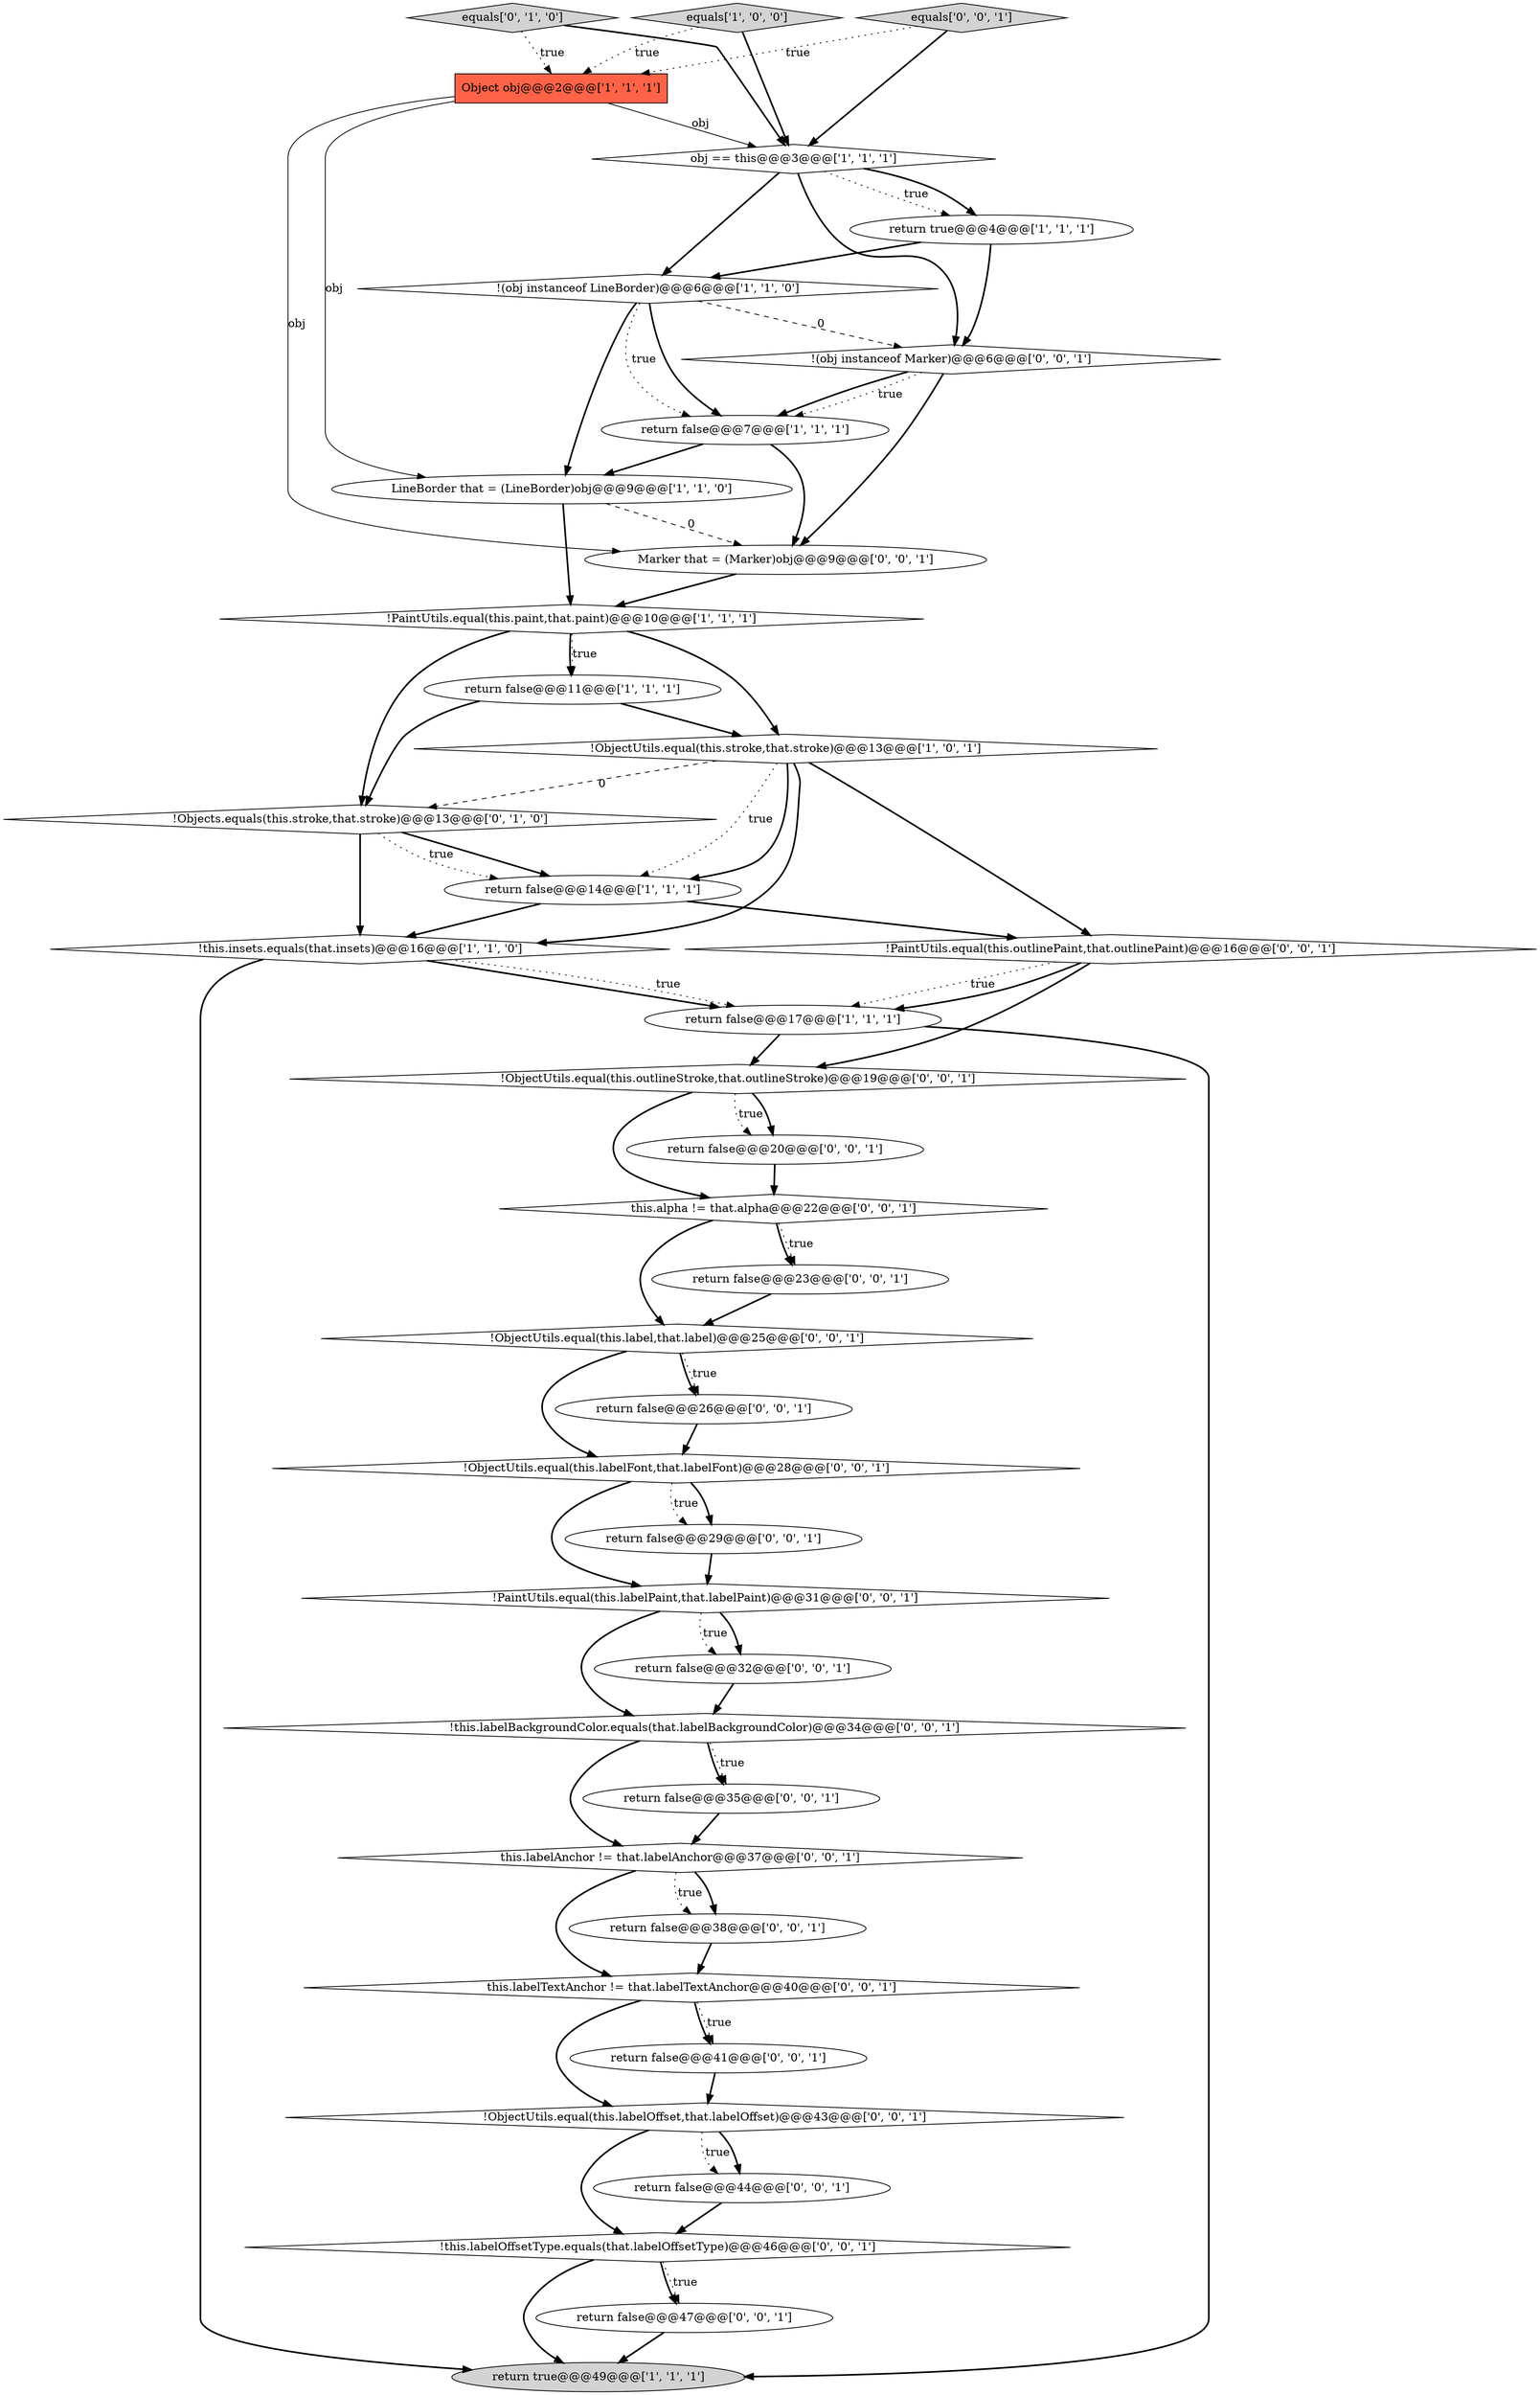 digraph {
2 [style = filled, label = "return false@@@7@@@['1', '1', '1']", fillcolor = white, shape = ellipse image = "AAA0AAABBB1BBB"];
10 [style = filled, label = "!PaintUtils.equal(this.paint,that.paint)@@@10@@@['1', '1', '1']", fillcolor = white, shape = diamond image = "AAA0AAABBB1BBB"];
31 [style = filled, label = "return false@@@41@@@['0', '0', '1']", fillcolor = white, shape = ellipse image = "AAA0AAABBB3BBB"];
29 [style = filled, label = "return false@@@29@@@['0', '0', '1']", fillcolor = white, shape = ellipse image = "AAA0AAABBB3BBB"];
5 [style = filled, label = "return false@@@11@@@['1', '1', '1']", fillcolor = white, shape = ellipse image = "AAA0AAABBB1BBB"];
20 [style = filled, label = "return false@@@23@@@['0', '0', '1']", fillcolor = white, shape = ellipse image = "AAA0AAABBB3BBB"];
7 [style = filled, label = "LineBorder that = (LineBorder)obj@@@9@@@['1', '1', '0']", fillcolor = white, shape = ellipse image = "AAA0AAABBB1BBB"];
26 [style = filled, label = "return false@@@47@@@['0', '0', '1']", fillcolor = white, shape = ellipse image = "AAA0AAABBB3BBB"];
28 [style = filled, label = "return false@@@32@@@['0', '0', '1']", fillcolor = white, shape = ellipse image = "AAA0AAABBB3BBB"];
4 [style = filled, label = "obj == this@@@3@@@['1', '1', '1']", fillcolor = white, shape = diamond image = "AAA0AAABBB1BBB"];
17 [style = filled, label = "return false@@@26@@@['0', '0', '1']", fillcolor = white, shape = ellipse image = "AAA0AAABBB3BBB"];
34 [style = filled, label = "!ObjectUtils.equal(this.labelOffset,that.labelOffset)@@@43@@@['0', '0', '1']", fillcolor = white, shape = diamond image = "AAA0AAABBB3BBB"];
1 [style = filled, label = "return true@@@4@@@['1', '1', '1']", fillcolor = white, shape = ellipse image = "AAA0AAABBB1BBB"];
11 [style = filled, label = "!ObjectUtils.equal(this.stroke,that.stroke)@@@13@@@['1', '0', '1']", fillcolor = white, shape = diamond image = "AAA0AAABBB1BBB"];
35 [style = filled, label = "!PaintUtils.equal(this.outlinePaint,that.outlinePaint)@@@16@@@['0', '0', '1']", fillcolor = white, shape = diamond image = "AAA0AAABBB3BBB"];
39 [style = filled, label = "!this.labelBackgroundColor.equals(that.labelBackgroundColor)@@@34@@@['0', '0', '1']", fillcolor = white, shape = diamond image = "AAA0AAABBB3BBB"];
14 [style = filled, label = "equals['0', '1', '0']", fillcolor = lightgray, shape = diamond image = "AAA0AAABBB2BBB"];
21 [style = filled, label = "!ObjectUtils.equal(this.label,that.label)@@@25@@@['0', '0', '1']", fillcolor = white, shape = diamond image = "AAA0AAABBB3BBB"];
37 [style = filled, label = "!this.labelOffsetType.equals(that.labelOffsetType)@@@46@@@['0', '0', '1']", fillcolor = white, shape = diamond image = "AAA0AAABBB3BBB"];
30 [style = filled, label = "!ObjectUtils.equal(this.labelFont,that.labelFont)@@@28@@@['0', '0', '1']", fillcolor = white, shape = diamond image = "AAA0AAABBB3BBB"];
15 [style = filled, label = "!Objects.equals(this.stroke,that.stroke)@@@13@@@['0', '1', '0']", fillcolor = white, shape = diamond image = "AAA1AAABBB2BBB"];
22 [style = filled, label = "this.alpha != that.alpha@@@22@@@['0', '0', '1']", fillcolor = white, shape = diamond image = "AAA0AAABBB3BBB"];
13 [style = filled, label = "return true@@@49@@@['1', '1', '1']", fillcolor = lightgray, shape = ellipse image = "AAA0AAABBB1BBB"];
18 [style = filled, label = "return false@@@35@@@['0', '0', '1']", fillcolor = white, shape = ellipse image = "AAA0AAABBB3BBB"];
36 [style = filled, label = "!(obj instanceof Marker)@@@6@@@['0', '0', '1']", fillcolor = white, shape = diamond image = "AAA0AAABBB3BBB"];
25 [style = filled, label = "this.labelTextAnchor != that.labelTextAnchor@@@40@@@['0', '0', '1']", fillcolor = white, shape = diamond image = "AAA0AAABBB3BBB"];
19 [style = filled, label = "!PaintUtils.equal(this.labelPaint,that.labelPaint)@@@31@@@['0', '0', '1']", fillcolor = white, shape = diamond image = "AAA0AAABBB3BBB"];
9 [style = filled, label = "return false@@@17@@@['1', '1', '1']", fillcolor = white, shape = ellipse image = "AAA0AAABBB1BBB"];
16 [style = filled, label = "Marker that = (Marker)obj@@@9@@@['0', '0', '1']", fillcolor = white, shape = ellipse image = "AAA0AAABBB3BBB"];
32 [style = filled, label = "return false@@@44@@@['0', '0', '1']", fillcolor = white, shape = ellipse image = "AAA0AAABBB3BBB"];
24 [style = filled, label = "return false@@@38@@@['0', '0', '1']", fillcolor = white, shape = ellipse image = "AAA0AAABBB3BBB"];
12 [style = filled, label = "Object obj@@@2@@@['1', '1', '1']", fillcolor = tomato, shape = box image = "AAA0AAABBB1BBB"];
8 [style = filled, label = "return false@@@14@@@['1', '1', '1']", fillcolor = white, shape = ellipse image = "AAA0AAABBB1BBB"];
0 [style = filled, label = "equals['1', '0', '0']", fillcolor = lightgray, shape = diamond image = "AAA0AAABBB1BBB"];
23 [style = filled, label = "equals['0', '0', '1']", fillcolor = lightgray, shape = diamond image = "AAA0AAABBB3BBB"];
6 [style = filled, label = "!(obj instanceof LineBorder)@@@6@@@['1', '1', '0']", fillcolor = white, shape = diamond image = "AAA0AAABBB1BBB"];
27 [style = filled, label = "this.labelAnchor != that.labelAnchor@@@37@@@['0', '0', '1']", fillcolor = white, shape = diamond image = "AAA0AAABBB3BBB"];
38 [style = filled, label = "!ObjectUtils.equal(this.outlineStroke,that.outlineStroke)@@@19@@@['0', '0', '1']", fillcolor = white, shape = diamond image = "AAA0AAABBB3BBB"];
3 [style = filled, label = "!this.insets.equals(that.insets)@@@16@@@['1', '1', '0']", fillcolor = white, shape = diamond image = "AAA0AAABBB1BBB"];
33 [style = filled, label = "return false@@@20@@@['0', '0', '1']", fillcolor = white, shape = ellipse image = "AAA0AAABBB3BBB"];
4->6 [style = bold, label=""];
29->19 [style = bold, label=""];
0->4 [style = bold, label=""];
37->26 [style = dotted, label="true"];
19->28 [style = bold, label=""];
8->35 [style = bold, label=""];
36->2 [style = bold, label=""];
22->20 [style = dotted, label="true"];
32->37 [style = bold, label=""];
39->27 [style = bold, label=""];
10->11 [style = bold, label=""];
22->20 [style = bold, label=""];
3->13 [style = bold, label=""];
30->29 [style = bold, label=""];
39->18 [style = bold, label=""];
6->2 [style = bold, label=""];
28->39 [style = bold, label=""];
3->9 [style = bold, label=""];
38->33 [style = dotted, label="true"];
1->36 [style = bold, label=""];
10->15 [style = bold, label=""];
10->5 [style = dotted, label="true"];
15->8 [style = bold, label=""];
23->4 [style = bold, label=""];
31->34 [style = bold, label=""];
10->5 [style = bold, label=""];
4->36 [style = bold, label=""];
36->16 [style = bold, label=""];
27->25 [style = bold, label=""];
26->13 [style = bold, label=""];
25->34 [style = bold, label=""];
0->12 [style = dotted, label="true"];
21->17 [style = dotted, label="true"];
30->29 [style = dotted, label="true"];
39->18 [style = dotted, label="true"];
4->1 [style = bold, label=""];
8->3 [style = bold, label=""];
37->13 [style = bold, label=""];
11->35 [style = bold, label=""];
15->3 [style = bold, label=""];
2->16 [style = bold, label=""];
38->33 [style = bold, label=""];
22->21 [style = bold, label=""];
24->25 [style = bold, label=""];
9->38 [style = bold, label=""];
35->9 [style = dotted, label="true"];
3->9 [style = dotted, label="true"];
35->9 [style = bold, label=""];
18->27 [style = bold, label=""];
11->3 [style = bold, label=""];
36->2 [style = dotted, label="true"];
2->7 [style = bold, label=""];
21->30 [style = bold, label=""];
37->26 [style = bold, label=""];
4->1 [style = dotted, label="true"];
25->31 [style = dotted, label="true"];
16->10 [style = bold, label=""];
11->8 [style = bold, label=""];
6->36 [style = dashed, label="0"];
25->31 [style = bold, label=""];
7->16 [style = dashed, label="0"];
17->30 [style = bold, label=""];
12->16 [style = solid, label="obj"];
19->39 [style = bold, label=""];
7->10 [style = bold, label=""];
21->17 [style = bold, label=""];
9->13 [style = bold, label=""];
38->22 [style = bold, label=""];
1->6 [style = bold, label=""];
14->12 [style = dotted, label="true"];
15->8 [style = dotted, label="true"];
20->21 [style = bold, label=""];
27->24 [style = bold, label=""];
11->8 [style = dotted, label="true"];
33->22 [style = bold, label=""];
11->15 [style = dashed, label="0"];
12->7 [style = solid, label="obj"];
34->32 [style = dotted, label="true"];
5->11 [style = bold, label=""];
35->38 [style = bold, label=""];
6->2 [style = dotted, label="true"];
6->7 [style = bold, label=""];
14->4 [style = bold, label=""];
12->4 [style = solid, label="obj"];
30->19 [style = bold, label=""];
34->37 [style = bold, label=""];
19->28 [style = dotted, label="true"];
5->15 [style = bold, label=""];
27->24 [style = dotted, label="true"];
34->32 [style = bold, label=""];
23->12 [style = dotted, label="true"];
}
